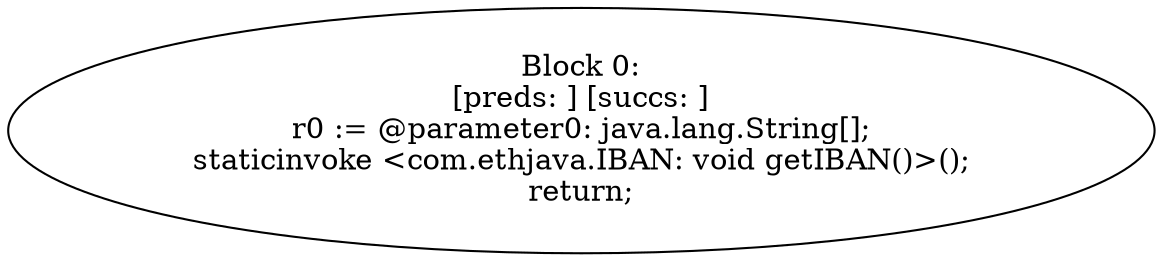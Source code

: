 digraph "unitGraph" {
    "Block 0:
[preds: ] [succs: ]
r0 := @parameter0: java.lang.String[];
staticinvoke <com.ethjava.IBAN: void getIBAN()>();
return;
"
}
